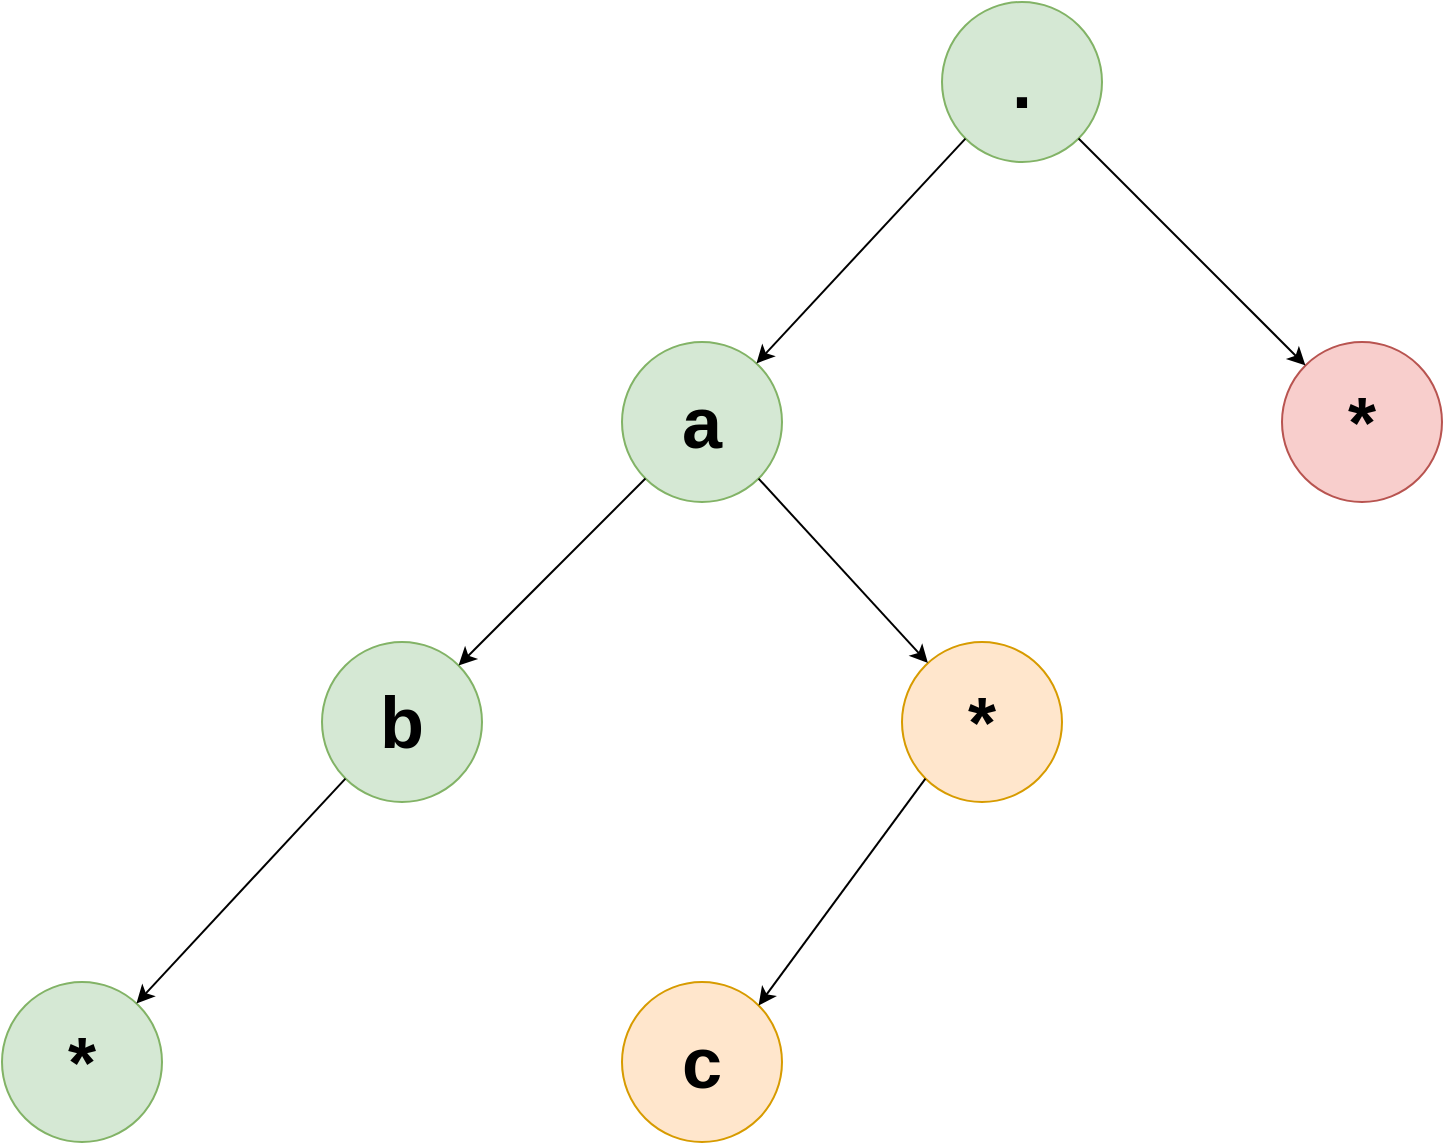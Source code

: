 <mxfile version="21.1.2" type="device">
  <diagram name="第 1 页" id="nEYxmqVdICtbZ1v8kXfq">
    <mxGraphModel dx="1781" dy="614" grid="1" gridSize="10" guides="1" tooltips="1" connect="1" arrows="1" fold="1" page="1" pageScale="1" pageWidth="827" pageHeight="1169" math="0" shadow="0">
      <root>
        <mxCell id="0" />
        <mxCell id="1" parent="0" />
        <mxCell id="yovZCkcSJpruCr2GOBIA-1" value="." style="ellipse;whiteSpace=wrap;html=1;aspect=fixed;fontStyle=1;fontSize=36;fillColor=#d5e8d4;strokeColor=#82b366;" vertex="1" parent="1">
          <mxGeometry x="360" y="40" width="80" height="80" as="geometry" />
        </mxCell>
        <mxCell id="yovZCkcSJpruCr2GOBIA-3" value="a" style="ellipse;whiteSpace=wrap;html=1;aspect=fixed;fontStyle=1;fontSize=36;fillColor=#d5e8d4;strokeColor=#82b366;" vertex="1" parent="1">
          <mxGeometry x="200" y="210" width="80" height="80" as="geometry" />
        </mxCell>
        <mxCell id="yovZCkcSJpruCr2GOBIA-4" value="*" style="ellipse;whiteSpace=wrap;html=1;aspect=fixed;fontStyle=1;fontSize=36;fillColor=#f8cecc;strokeColor=#b85450;" vertex="1" parent="1">
          <mxGeometry x="530" y="210" width="80" height="80" as="geometry" />
        </mxCell>
        <mxCell id="yovZCkcSJpruCr2GOBIA-5" value="b" style="ellipse;whiteSpace=wrap;html=1;aspect=fixed;fontStyle=1;fontSize=36;fillColor=#d5e8d4;strokeColor=#82b366;" vertex="1" parent="1">
          <mxGeometry x="50" y="360" width="80" height="80" as="geometry" />
        </mxCell>
        <mxCell id="yovZCkcSJpruCr2GOBIA-6" value="*" style="ellipse;whiteSpace=wrap;html=1;aspect=fixed;fontStyle=1;fontSize=36;fillColor=#ffe6cc;strokeColor=#d79b00;" vertex="1" parent="1">
          <mxGeometry x="340" y="360" width="80" height="80" as="geometry" />
        </mxCell>
        <mxCell id="yovZCkcSJpruCr2GOBIA-7" value="*" style="ellipse;whiteSpace=wrap;html=1;aspect=fixed;fontStyle=1;fontSize=36;fillColor=#d5e8d4;strokeColor=#82b366;" vertex="1" parent="1">
          <mxGeometry x="-110" y="530" width="80" height="80" as="geometry" />
        </mxCell>
        <mxCell id="yovZCkcSJpruCr2GOBIA-8" value="c" style="ellipse;whiteSpace=wrap;html=1;aspect=fixed;fontStyle=1;fontSize=36;fillColor=#ffe6cc;strokeColor=#d79b00;" vertex="1" parent="1">
          <mxGeometry x="200" y="530" width="80" height="80" as="geometry" />
        </mxCell>
        <mxCell id="yovZCkcSJpruCr2GOBIA-9" value="" style="endArrow=classic;html=1;rounded=0;exitX=0;exitY=1;exitDx=0;exitDy=0;fontStyle=1;fontSize=36;" edge="1" parent="1" source="yovZCkcSJpruCr2GOBIA-1" target="yovZCkcSJpruCr2GOBIA-3">
          <mxGeometry width="50" height="50" relative="1" as="geometry">
            <mxPoint x="380" y="240" as="sourcePoint" />
            <mxPoint x="430" y="190" as="targetPoint" />
          </mxGeometry>
        </mxCell>
        <mxCell id="yovZCkcSJpruCr2GOBIA-10" value="" style="endArrow=classic;html=1;rounded=0;" edge="1" parent="1" source="yovZCkcSJpruCr2GOBIA-1" target="yovZCkcSJpruCr2GOBIA-4">
          <mxGeometry width="50" height="50" relative="1" as="geometry">
            <mxPoint x="580" y="100" as="sourcePoint" />
            <mxPoint x="630" y="50" as="targetPoint" />
          </mxGeometry>
        </mxCell>
        <mxCell id="yovZCkcSJpruCr2GOBIA-11" value="" style="endArrow=classic;html=1;rounded=0;entryX=1;entryY=0;entryDx=0;entryDy=0;" edge="1" parent="1" source="yovZCkcSJpruCr2GOBIA-3" target="yovZCkcSJpruCr2GOBIA-5">
          <mxGeometry width="50" height="50" relative="1" as="geometry">
            <mxPoint x="200" y="380" as="sourcePoint" />
            <mxPoint x="250" y="330" as="targetPoint" />
          </mxGeometry>
        </mxCell>
        <mxCell id="yovZCkcSJpruCr2GOBIA-12" value="" style="endArrow=classic;html=1;rounded=0;exitX=1;exitY=1;exitDx=0;exitDy=0;" edge="1" parent="1" source="yovZCkcSJpruCr2GOBIA-3" target="yovZCkcSJpruCr2GOBIA-6">
          <mxGeometry width="50" height="50" relative="1" as="geometry">
            <mxPoint x="420" y="430" as="sourcePoint" />
            <mxPoint x="470" y="380" as="targetPoint" />
          </mxGeometry>
        </mxCell>
        <mxCell id="yovZCkcSJpruCr2GOBIA-14" value="" style="endArrow=classic;html=1;rounded=0;exitX=0;exitY=1;exitDx=0;exitDy=0;" edge="1" parent="1" source="yovZCkcSJpruCr2GOBIA-5" target="yovZCkcSJpruCr2GOBIA-7">
          <mxGeometry width="50" height="50" relative="1" as="geometry">
            <mxPoint x="340" y="340" as="sourcePoint" />
            <mxPoint x="390" y="290" as="targetPoint" />
          </mxGeometry>
        </mxCell>
        <mxCell id="yovZCkcSJpruCr2GOBIA-15" value="" style="endArrow=classic;html=1;rounded=0;exitX=0;exitY=1;exitDx=0;exitDy=0;entryX=1;entryY=0;entryDx=0;entryDy=0;" edge="1" parent="1" source="yovZCkcSJpruCr2GOBIA-6" target="yovZCkcSJpruCr2GOBIA-8">
          <mxGeometry width="50" height="50" relative="1" as="geometry">
            <mxPoint x="440" y="530" as="sourcePoint" />
            <mxPoint x="490" y="480" as="targetPoint" />
          </mxGeometry>
        </mxCell>
      </root>
    </mxGraphModel>
  </diagram>
</mxfile>
